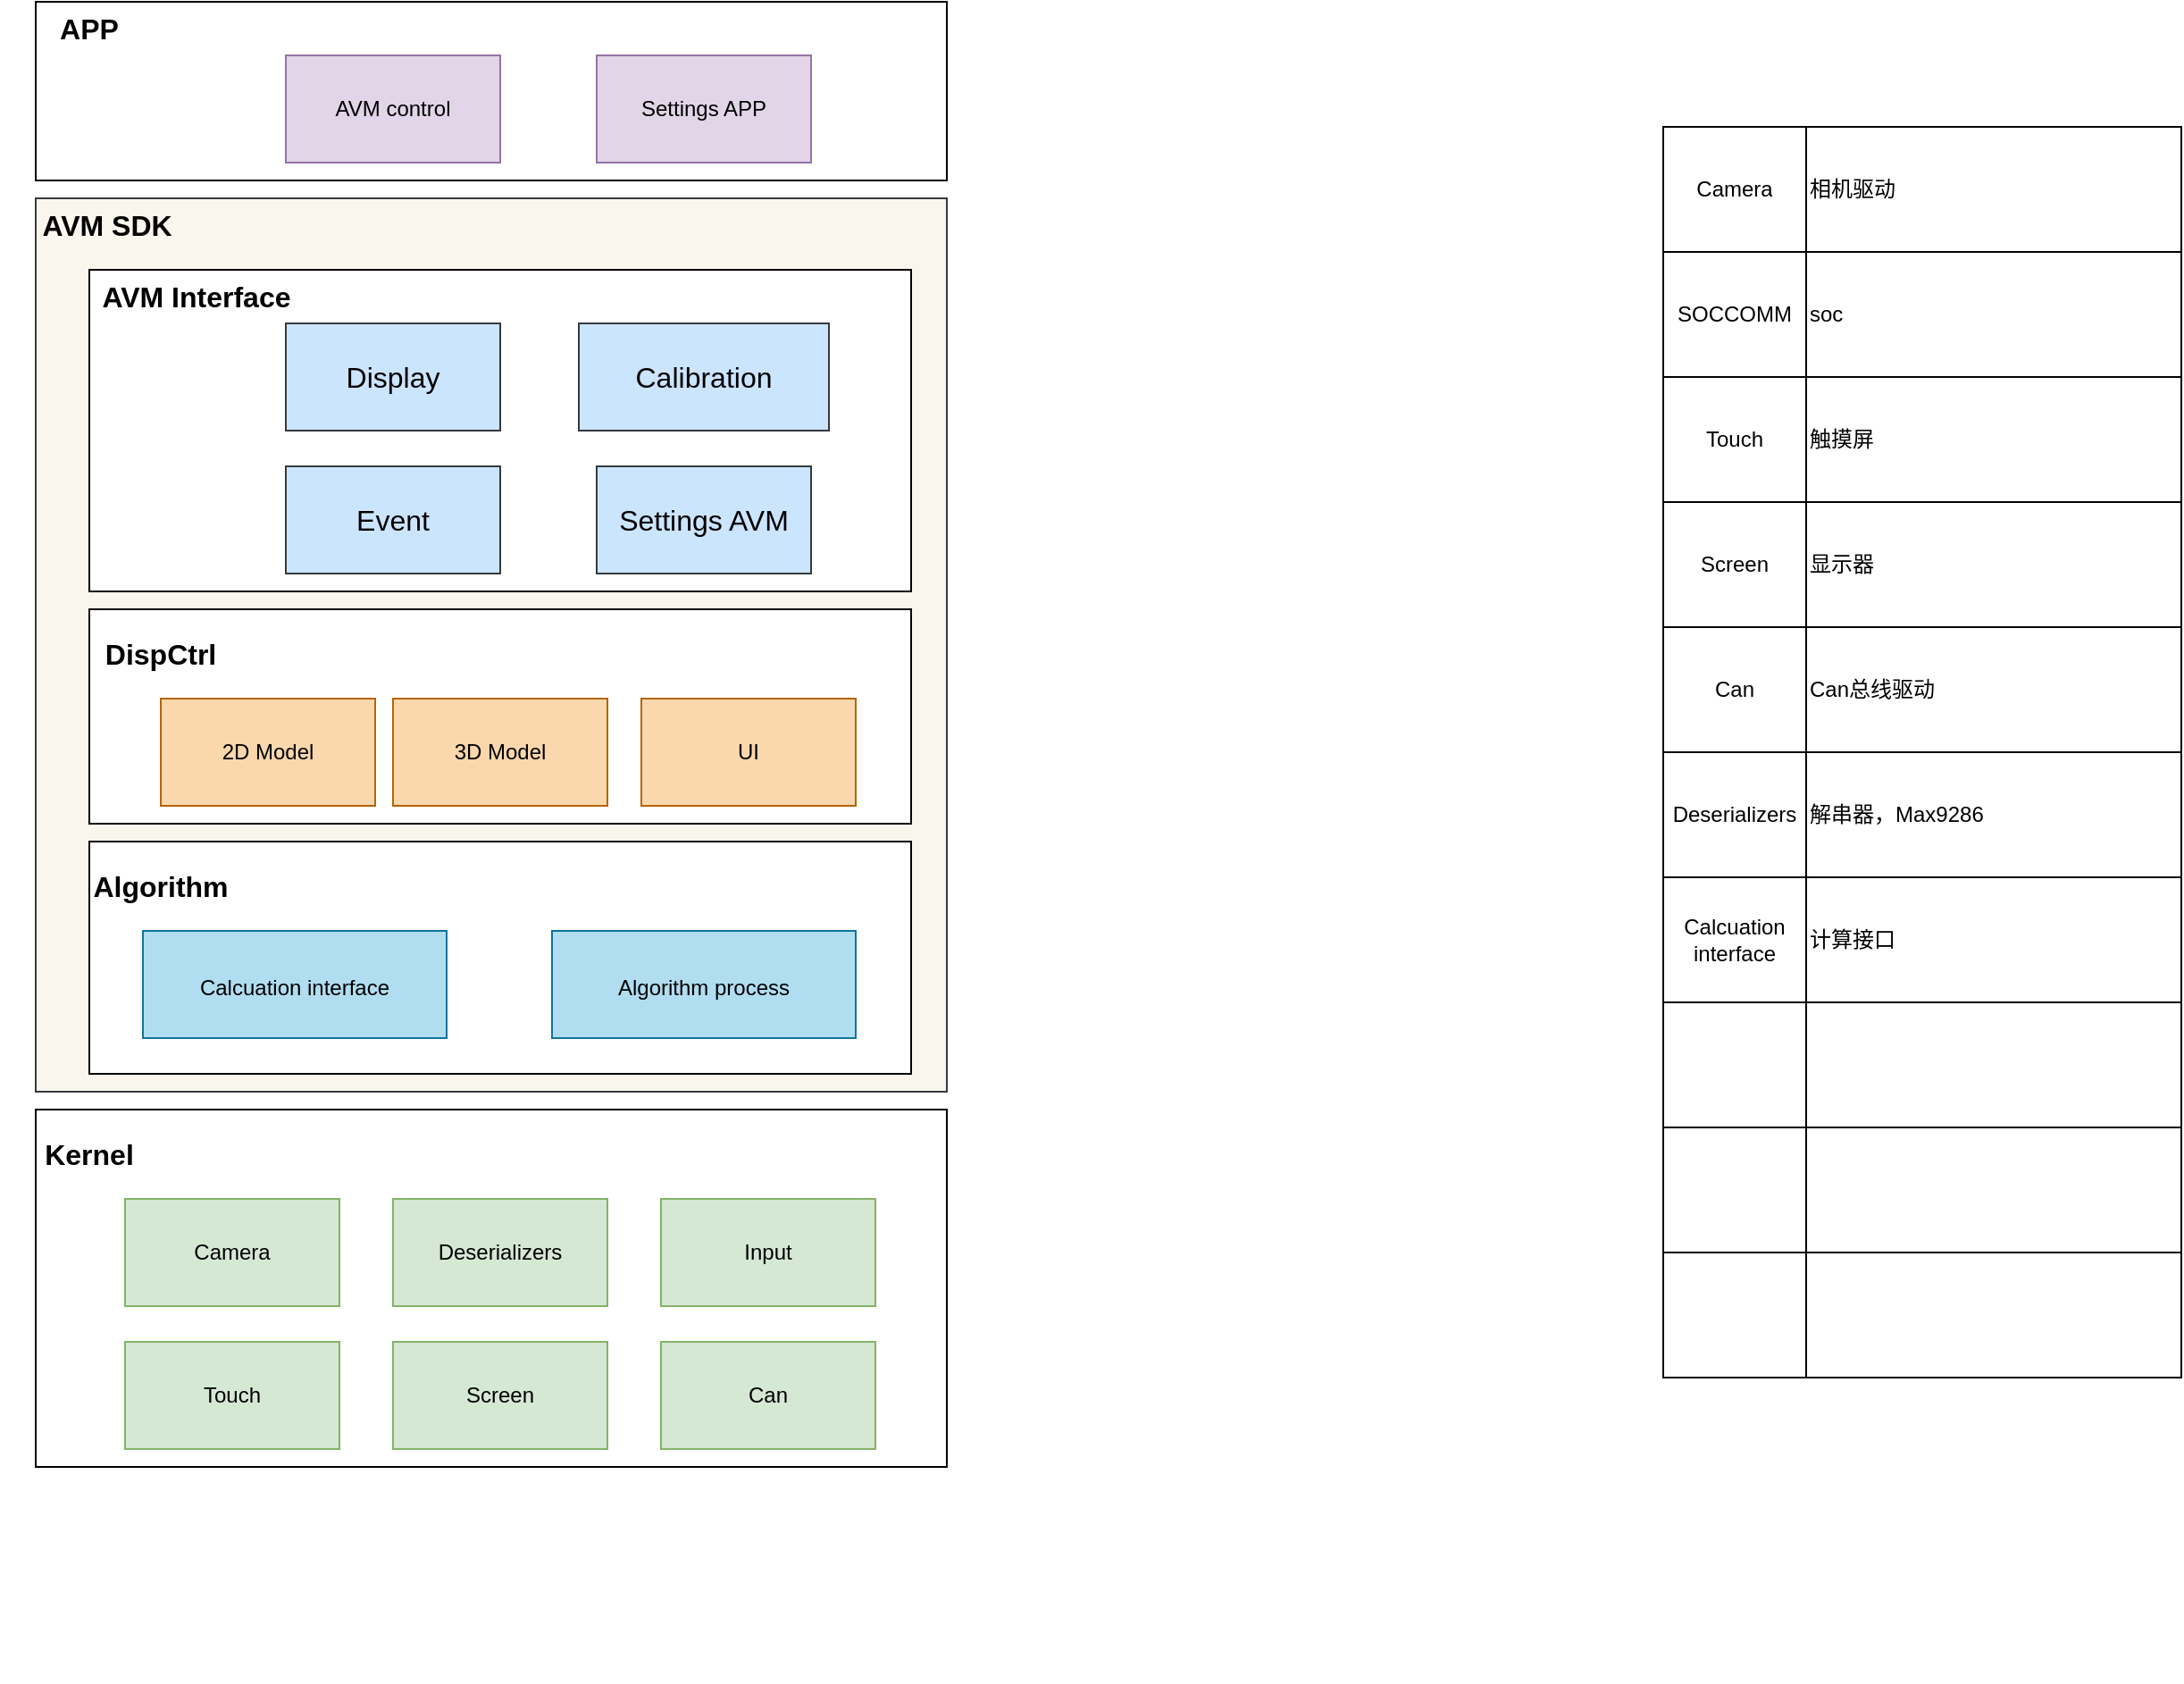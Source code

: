 <mxfile version="17.4.4" type="github" pages="2">
  <diagram id="iMgpQa16oVP87e5fw9eG" name="软件架构">
    <mxGraphModel dx="10380" dy="6529" grid="1" gridSize="10" guides="1" tooltips="1" connect="1" arrows="1" fold="1" page="1" pageScale="1" pageWidth="827" pageHeight="1169" math="0" shadow="0">
      <root>
        <mxCell id="0" />
        <mxCell id="1" parent="0" />
        <mxCell id="MbrAVtmnNedSVLk-zFgN-38" value="" style="shape=table;html=1;whiteSpace=wrap;startSize=0;container=1;collapsible=0;childLayout=tableLayout;align=left;" parent="1" vertex="1">
          <mxGeometry x="951" y="-290" width="290" height="700" as="geometry" />
        </mxCell>
        <mxCell id="MbrAVtmnNedSVLk-zFgN-39" value="" style="shape=tableRow;horizontal=0;startSize=0;swimlaneHead=0;swimlaneBody=0;top=0;left=0;bottom=0;right=0;collapsible=0;dropTarget=0;fillColor=none;points=[[0,0.5],[1,0.5]];portConstraint=eastwest;" parent="MbrAVtmnNedSVLk-zFgN-38" vertex="1">
          <mxGeometry width="290" height="70" as="geometry" />
        </mxCell>
        <mxCell id="MbrAVtmnNedSVLk-zFgN-40" value="Camera" style="shape=partialRectangle;html=1;whiteSpace=wrap;connectable=0;fillColor=none;top=0;left=0;bottom=0;right=0;overflow=hidden;" parent="MbrAVtmnNedSVLk-zFgN-39" vertex="1">
          <mxGeometry width="80" height="70" as="geometry">
            <mxRectangle width="80" height="70" as="alternateBounds" />
          </mxGeometry>
        </mxCell>
        <mxCell id="MbrAVtmnNedSVLk-zFgN-41" value="&lt;div align=&quot;left&quot;&gt;相机驱动&lt;/div&gt;" style="shape=partialRectangle;html=1;whiteSpace=wrap;connectable=0;fillColor=none;top=0;left=0;bottom=0;right=0;overflow=hidden;align=left;" parent="MbrAVtmnNedSVLk-zFgN-39" vertex="1">
          <mxGeometry x="80" width="210" height="70" as="geometry">
            <mxRectangle width="210" height="70" as="alternateBounds" />
          </mxGeometry>
        </mxCell>
        <mxCell id="MbrAVtmnNedSVLk-zFgN-43" value="" style="shape=tableRow;horizontal=0;startSize=0;swimlaneHead=0;swimlaneBody=0;top=0;left=0;bottom=0;right=0;collapsible=0;dropTarget=0;fillColor=none;points=[[0,0.5],[1,0.5]];portConstraint=eastwest;" parent="MbrAVtmnNedSVLk-zFgN-38" vertex="1">
          <mxGeometry y="70" width="290" height="70" as="geometry" />
        </mxCell>
        <mxCell id="MbrAVtmnNedSVLk-zFgN-44" value="SOCCOMM" style="shape=partialRectangle;html=1;whiteSpace=wrap;connectable=0;fillColor=none;top=0;left=0;bottom=0;right=0;overflow=hidden;" parent="MbrAVtmnNedSVLk-zFgN-43" vertex="1">
          <mxGeometry width="80" height="70" as="geometry">
            <mxRectangle width="80" height="70" as="alternateBounds" />
          </mxGeometry>
        </mxCell>
        <mxCell id="MbrAVtmnNedSVLk-zFgN-45" value="soc" style="shape=partialRectangle;html=1;whiteSpace=wrap;connectable=0;fillColor=none;top=0;left=0;bottom=0;right=0;overflow=hidden;align=left;" parent="MbrAVtmnNedSVLk-zFgN-43" vertex="1">
          <mxGeometry x="80" width="210" height="70" as="geometry">
            <mxRectangle width="210" height="70" as="alternateBounds" />
          </mxGeometry>
        </mxCell>
        <mxCell id="MbrAVtmnNedSVLk-zFgN-47" value="" style="shape=tableRow;horizontal=0;startSize=0;swimlaneHead=0;swimlaneBody=0;top=0;left=0;bottom=0;right=0;collapsible=0;dropTarget=0;fillColor=none;points=[[0,0.5],[1,0.5]];portConstraint=eastwest;" parent="MbrAVtmnNedSVLk-zFgN-38" vertex="1">
          <mxGeometry y="140" width="290" height="70" as="geometry" />
        </mxCell>
        <mxCell id="MbrAVtmnNedSVLk-zFgN-48" value="Touch" style="shape=partialRectangle;html=1;whiteSpace=wrap;connectable=0;fillColor=none;top=0;left=0;bottom=0;right=0;overflow=hidden;" parent="MbrAVtmnNedSVLk-zFgN-47" vertex="1">
          <mxGeometry width="80" height="70" as="geometry">
            <mxRectangle width="80" height="70" as="alternateBounds" />
          </mxGeometry>
        </mxCell>
        <mxCell id="MbrAVtmnNedSVLk-zFgN-49" value="触摸屏" style="shape=partialRectangle;html=1;whiteSpace=wrap;connectable=0;fillColor=none;top=0;left=0;bottom=0;right=0;overflow=hidden;align=left;" parent="MbrAVtmnNedSVLk-zFgN-47" vertex="1">
          <mxGeometry x="80" width="210" height="70" as="geometry">
            <mxRectangle width="210" height="70" as="alternateBounds" />
          </mxGeometry>
        </mxCell>
        <mxCell id="MbrAVtmnNedSVLk-zFgN-51" style="shape=tableRow;horizontal=0;startSize=0;swimlaneHead=0;swimlaneBody=0;top=0;left=0;bottom=0;right=0;collapsible=0;dropTarget=0;fillColor=none;points=[[0,0.5],[1,0.5]];portConstraint=eastwest;" parent="MbrAVtmnNedSVLk-zFgN-38" vertex="1">
          <mxGeometry y="210" width="290" height="70" as="geometry" />
        </mxCell>
        <mxCell id="MbrAVtmnNedSVLk-zFgN-52" value="Screen" style="shape=partialRectangle;html=1;whiteSpace=wrap;connectable=0;fillColor=none;top=0;left=0;bottom=0;right=0;overflow=hidden;" parent="MbrAVtmnNedSVLk-zFgN-51" vertex="1">
          <mxGeometry width="80" height="70" as="geometry">
            <mxRectangle width="80" height="70" as="alternateBounds" />
          </mxGeometry>
        </mxCell>
        <mxCell id="MbrAVtmnNedSVLk-zFgN-53" value="显示器" style="shape=partialRectangle;html=1;whiteSpace=wrap;connectable=0;fillColor=none;top=0;left=0;bottom=0;right=0;overflow=hidden;align=left;" parent="MbrAVtmnNedSVLk-zFgN-51" vertex="1">
          <mxGeometry x="80" width="210" height="70" as="geometry">
            <mxRectangle width="210" height="70" as="alternateBounds" />
          </mxGeometry>
        </mxCell>
        <mxCell id="MbrAVtmnNedSVLk-zFgN-54" style="shape=tableRow;horizontal=0;startSize=0;swimlaneHead=0;swimlaneBody=0;top=0;left=0;bottom=0;right=0;collapsible=0;dropTarget=0;fillColor=none;points=[[0,0.5],[1,0.5]];portConstraint=eastwest;" parent="MbrAVtmnNedSVLk-zFgN-38" vertex="1">
          <mxGeometry y="280" width="290" height="70" as="geometry" />
        </mxCell>
        <mxCell id="MbrAVtmnNedSVLk-zFgN-55" value="Can " style="shape=partialRectangle;html=1;whiteSpace=wrap;connectable=0;fillColor=none;top=0;left=0;bottom=0;right=0;overflow=hidden;" parent="MbrAVtmnNedSVLk-zFgN-54" vertex="1">
          <mxGeometry width="80" height="70" as="geometry">
            <mxRectangle width="80" height="70" as="alternateBounds" />
          </mxGeometry>
        </mxCell>
        <mxCell id="MbrAVtmnNedSVLk-zFgN-56" value="Can总线驱动" style="shape=partialRectangle;html=1;whiteSpace=wrap;connectable=0;fillColor=none;top=0;left=0;bottom=0;right=0;overflow=hidden;align=left;" parent="MbrAVtmnNedSVLk-zFgN-54" vertex="1">
          <mxGeometry x="80" width="210" height="70" as="geometry">
            <mxRectangle width="210" height="70" as="alternateBounds" />
          </mxGeometry>
        </mxCell>
        <mxCell id="MbrAVtmnNedSVLk-zFgN-57" style="shape=tableRow;horizontal=0;startSize=0;swimlaneHead=0;swimlaneBody=0;top=0;left=0;bottom=0;right=0;collapsible=0;dropTarget=0;fillColor=none;points=[[0,0.5],[1,0.5]];portConstraint=eastwest;" parent="MbrAVtmnNedSVLk-zFgN-38" vertex="1">
          <mxGeometry y="350" width="290" height="70" as="geometry" />
        </mxCell>
        <mxCell id="MbrAVtmnNedSVLk-zFgN-58" value="Deserializers " style="shape=partialRectangle;html=1;whiteSpace=wrap;connectable=0;fillColor=none;top=0;left=0;bottom=0;right=0;overflow=hidden;" parent="MbrAVtmnNedSVLk-zFgN-57" vertex="1">
          <mxGeometry width="80" height="70" as="geometry">
            <mxRectangle width="80" height="70" as="alternateBounds" />
          </mxGeometry>
        </mxCell>
        <mxCell id="MbrAVtmnNedSVLk-zFgN-59" value="解串器，Max9286" style="shape=partialRectangle;html=1;whiteSpace=wrap;connectable=0;fillColor=none;top=0;left=0;bottom=0;right=0;overflow=hidden;align=left;" parent="MbrAVtmnNedSVLk-zFgN-57" vertex="1">
          <mxGeometry x="80" width="210" height="70" as="geometry">
            <mxRectangle width="210" height="70" as="alternateBounds" />
          </mxGeometry>
        </mxCell>
        <mxCell id="MbrAVtmnNedSVLk-zFgN-66" style="shape=tableRow;horizontal=0;startSize=0;swimlaneHead=0;swimlaneBody=0;top=0;left=0;bottom=0;right=0;collapsible=0;dropTarget=0;fillColor=none;points=[[0,0.5],[1,0.5]];portConstraint=eastwest;" parent="MbrAVtmnNedSVLk-zFgN-38" vertex="1">
          <mxGeometry y="420" width="290" height="70" as="geometry" />
        </mxCell>
        <mxCell id="MbrAVtmnNedSVLk-zFgN-67" value="Calcuation interface" style="shape=partialRectangle;html=1;whiteSpace=wrap;connectable=0;fillColor=none;top=0;left=0;bottom=0;right=0;overflow=hidden;" parent="MbrAVtmnNedSVLk-zFgN-66" vertex="1">
          <mxGeometry width="80" height="70" as="geometry">
            <mxRectangle width="80" height="70" as="alternateBounds" />
          </mxGeometry>
        </mxCell>
        <mxCell id="MbrAVtmnNedSVLk-zFgN-68" value="计算接口" style="shape=partialRectangle;html=1;whiteSpace=wrap;connectable=0;fillColor=none;top=0;left=0;bottom=0;right=0;overflow=hidden;align=left;" parent="MbrAVtmnNedSVLk-zFgN-66" vertex="1">
          <mxGeometry x="80" width="210" height="70" as="geometry">
            <mxRectangle width="210" height="70" as="alternateBounds" />
          </mxGeometry>
        </mxCell>
        <mxCell id="MbrAVtmnNedSVLk-zFgN-69" style="shape=tableRow;horizontal=0;startSize=0;swimlaneHead=0;swimlaneBody=0;top=0;left=0;bottom=0;right=0;collapsible=0;dropTarget=0;fillColor=none;points=[[0,0.5],[1,0.5]];portConstraint=eastwest;" parent="MbrAVtmnNedSVLk-zFgN-38" vertex="1">
          <mxGeometry y="490" width="290" height="70" as="geometry" />
        </mxCell>
        <mxCell id="MbrAVtmnNedSVLk-zFgN-70" style="shape=partialRectangle;html=1;whiteSpace=wrap;connectable=0;fillColor=none;top=0;left=0;bottom=0;right=0;overflow=hidden;" parent="MbrAVtmnNedSVLk-zFgN-69" vertex="1">
          <mxGeometry width="80" height="70" as="geometry">
            <mxRectangle width="80" height="70" as="alternateBounds" />
          </mxGeometry>
        </mxCell>
        <mxCell id="MbrAVtmnNedSVLk-zFgN-71" style="shape=partialRectangle;html=1;whiteSpace=wrap;connectable=0;fillColor=none;top=0;left=0;bottom=0;right=0;overflow=hidden;align=left;" parent="MbrAVtmnNedSVLk-zFgN-69" vertex="1">
          <mxGeometry x="80" width="210" height="70" as="geometry">
            <mxRectangle width="210" height="70" as="alternateBounds" />
          </mxGeometry>
        </mxCell>
        <mxCell id="MbrAVtmnNedSVLk-zFgN-72" style="shape=tableRow;horizontal=0;startSize=0;swimlaneHead=0;swimlaneBody=0;top=0;left=0;bottom=0;right=0;collapsible=0;dropTarget=0;fillColor=none;points=[[0,0.5],[1,0.5]];portConstraint=eastwest;" parent="MbrAVtmnNedSVLk-zFgN-38" vertex="1">
          <mxGeometry y="560" width="290" height="70" as="geometry" />
        </mxCell>
        <mxCell id="MbrAVtmnNedSVLk-zFgN-73" style="shape=partialRectangle;html=1;whiteSpace=wrap;connectable=0;fillColor=none;top=0;left=0;bottom=0;right=0;overflow=hidden;" parent="MbrAVtmnNedSVLk-zFgN-72" vertex="1">
          <mxGeometry width="80" height="70" as="geometry">
            <mxRectangle width="80" height="70" as="alternateBounds" />
          </mxGeometry>
        </mxCell>
        <mxCell id="MbrAVtmnNedSVLk-zFgN-74" style="shape=partialRectangle;html=1;whiteSpace=wrap;connectable=0;fillColor=none;top=0;left=0;bottom=0;right=0;overflow=hidden;align=left;" parent="MbrAVtmnNedSVLk-zFgN-72" vertex="1">
          <mxGeometry x="80" width="210" height="70" as="geometry">
            <mxRectangle width="210" height="70" as="alternateBounds" />
          </mxGeometry>
        </mxCell>
        <mxCell id="MbrAVtmnNedSVLk-zFgN-75" style="shape=tableRow;horizontal=0;startSize=0;swimlaneHead=0;swimlaneBody=0;top=0;left=0;bottom=0;right=0;collapsible=0;dropTarget=0;fillColor=none;points=[[0,0.5],[1,0.5]];portConstraint=eastwest;" parent="MbrAVtmnNedSVLk-zFgN-38" vertex="1">
          <mxGeometry y="630" width="290" height="70" as="geometry" />
        </mxCell>
        <mxCell id="MbrAVtmnNedSVLk-zFgN-76" style="shape=partialRectangle;html=1;whiteSpace=wrap;connectable=0;fillColor=none;top=0;left=0;bottom=0;right=0;overflow=hidden;" parent="MbrAVtmnNedSVLk-zFgN-75" vertex="1">
          <mxGeometry width="80" height="70" as="geometry">
            <mxRectangle width="80" height="70" as="alternateBounds" />
          </mxGeometry>
        </mxCell>
        <mxCell id="MbrAVtmnNedSVLk-zFgN-77" style="shape=partialRectangle;html=1;whiteSpace=wrap;connectable=0;fillColor=none;top=0;left=0;bottom=0;right=0;overflow=hidden;align=left;" parent="MbrAVtmnNedSVLk-zFgN-75" vertex="1">
          <mxGeometry x="80" width="210" height="70" as="geometry">
            <mxRectangle width="210" height="70" as="alternateBounds" />
          </mxGeometry>
        </mxCell>
        <mxCell id="MbrAVtmnNedSVLk-zFgN-102" value="" style="group" parent="1" vertex="1" connectable="0">
          <mxGeometry x="20" y="-360" width="530" height="820" as="geometry" />
        </mxCell>
        <mxCell id="MbrAVtmnNedSVLk-zFgN-101" value="" style="rounded=0;whiteSpace=wrap;html=1;fontSize=16;" parent="MbrAVtmnNedSVLk-zFgN-102" vertex="1">
          <mxGeometry x="20" width="510" height="100" as="geometry" />
        </mxCell>
        <mxCell id="MbrAVtmnNedSVLk-zFgN-98" value="" style="rounded=0;whiteSpace=wrap;html=1;fontSize=16;fillColor=#f9f7ed;strokeColor=#36393d;" parent="MbrAVtmnNedSVLk-zFgN-102" vertex="1">
          <mxGeometry x="20" y="110" width="510" height="500" as="geometry" />
        </mxCell>
        <mxCell id="MbrAVtmnNedSVLk-zFgN-97" value="" style="rounded=0;whiteSpace=wrap;html=1;fontSize=16;" parent="MbrAVtmnNedSVLk-zFgN-102" vertex="1">
          <mxGeometry x="50" y="150" width="460" height="180" as="geometry" />
        </mxCell>
        <mxCell id="MbrAVtmnNedSVLk-zFgN-83" value="" style="rounded=0;whiteSpace=wrap;html=1;fontSize=12;" parent="MbrAVtmnNedSVLk-zFgN-102" vertex="1">
          <mxGeometry x="50" y="340" width="460" height="120" as="geometry" />
        </mxCell>
        <mxCell id="MbrAVtmnNedSVLk-zFgN-63" value="" style="rounded=0;whiteSpace=wrap;html=1;fontSize=16;" parent="MbrAVtmnNedSVLk-zFgN-102" vertex="1">
          <mxGeometry x="50" y="470" width="460" height="130" as="geometry" />
        </mxCell>
        <mxCell id="MbrAVtmnNedSVLk-zFgN-64" value="&lt;b&gt;Algorithm&lt;/b&gt;" style="text;html=1;strokeColor=none;fillColor=none;align=center;verticalAlign=middle;whiteSpace=wrap;rounded=0;fontSize=16;" parent="MbrAVtmnNedSVLk-zFgN-102" vertex="1">
          <mxGeometry x="60" y="480" width="60" height="30" as="geometry" />
        </mxCell>
        <mxCell id="MbrAVtmnNedSVLk-zFgN-65" value="&lt;font style=&quot;font-size: 12px&quot;&gt;Calcuation interface&lt;/font&gt;" style="rounded=0;whiteSpace=wrap;html=1;fontSize=16;fillColor=#b1ddf0;strokeColor=#10739e;" parent="MbrAVtmnNedSVLk-zFgN-102" vertex="1">
          <mxGeometry x="80" y="520" width="170" height="60" as="geometry" />
        </mxCell>
        <mxCell id="MbrAVtmnNedSVLk-zFgN-78" value="&lt;font style=&quot;font-size: 12px&quot;&gt;Algorithm process&lt;/font&gt;" style="rounded=0;whiteSpace=wrap;html=1;fontSize=16;fillColor=#b1ddf0;strokeColor=#10739e;" parent="MbrAVtmnNedSVLk-zFgN-102" vertex="1">
          <mxGeometry x="309" y="520" width="170" height="60" as="geometry" />
        </mxCell>
        <mxCell id="MbrAVtmnNedSVLk-zFgN-79" value="&lt;b&gt;&lt;font style=&quot;font-size: 16px&quot;&gt;DispCtrl&lt;/font&gt;&lt;/b&gt;" style="text;html=1;strokeColor=none;fillColor=none;align=center;verticalAlign=middle;whiteSpace=wrap;rounded=0;fontSize=12;" parent="MbrAVtmnNedSVLk-zFgN-102" vertex="1">
          <mxGeometry x="60" y="350" width="60" height="30" as="geometry" />
        </mxCell>
        <mxCell id="MbrAVtmnNedSVLk-zFgN-80" value="2D Model" style="rounded=0;whiteSpace=wrap;html=1;fontSize=12;fillColor=#fad7ac;strokeColor=#b46504;" parent="MbrAVtmnNedSVLk-zFgN-102" vertex="1">
          <mxGeometry x="90" y="390" width="120" height="60" as="geometry" />
        </mxCell>
        <mxCell id="MbrAVtmnNedSVLk-zFgN-81" value="3D Model" style="rounded=0;whiteSpace=wrap;html=1;fontSize=12;fillColor=#fad7ac;strokeColor=#b46504;" parent="MbrAVtmnNedSVLk-zFgN-102" vertex="1">
          <mxGeometry x="220" y="390" width="120" height="60" as="geometry" />
        </mxCell>
        <mxCell id="MbrAVtmnNedSVLk-zFgN-82" value="UI" style="rounded=0;whiteSpace=wrap;html=1;fontSize=12;fillColor=#fad7ac;strokeColor=#b46504;" parent="MbrAVtmnNedSVLk-zFgN-102" vertex="1">
          <mxGeometry x="359" y="390" width="120" height="60" as="geometry" />
        </mxCell>
        <mxCell id="MbrAVtmnNedSVLk-zFgN-84" value="AVM control" style="rounded=0;whiteSpace=wrap;html=1;fontSize=12;fillColor=#e1d5e7;strokeColor=#9673a6;" parent="MbrAVtmnNedSVLk-zFgN-102" vertex="1">
          <mxGeometry x="160" y="30" width="120" height="60" as="geometry" />
        </mxCell>
        <mxCell id="MbrAVtmnNedSVLk-zFgN-85" value="Settings APP " style="rounded=0;whiteSpace=wrap;html=1;fontSize=12;fillColor=#e1d5e7;strokeColor=#9673a6;" parent="MbrAVtmnNedSVLk-zFgN-102" vertex="1">
          <mxGeometry x="334" y="30" width="120" height="60" as="geometry" />
        </mxCell>
        <mxCell id="MbrAVtmnNedSVLk-zFgN-86" value="&lt;font style=&quot;font-size: 16px&quot;&gt;&lt;b&gt;APP&lt;/b&gt;&lt;/font&gt;" style="text;html=1;strokeColor=none;fillColor=none;align=center;verticalAlign=middle;whiteSpace=wrap;rounded=0;fontSize=12;" parent="MbrAVtmnNedSVLk-zFgN-102" vertex="1">
          <mxGeometry x="20" width="60" height="30" as="geometry" />
        </mxCell>
        <mxCell id="MbrAVtmnNedSVLk-zFgN-88" value="&lt;b&gt;AVM Interface&lt;/b&gt;" style="text;html=1;strokeColor=none;fillColor=none;align=center;verticalAlign=middle;whiteSpace=wrap;rounded=0;fontSize=16;" parent="MbrAVtmnNedSVLk-zFgN-102" vertex="1">
          <mxGeometry y="150" width="220" height="30" as="geometry" />
        </mxCell>
        <mxCell id="MbrAVtmnNedSVLk-zFgN-89" value="Event " style="rounded=0;whiteSpace=wrap;html=1;fontSize=16;fillColor=#cce5ff;strokeColor=#36393d;" parent="MbrAVtmnNedSVLk-zFgN-102" vertex="1">
          <mxGeometry x="160" y="260" width="120" height="60" as="geometry" />
        </mxCell>
        <mxCell id="MbrAVtmnNedSVLk-zFgN-94" value="Calibration" style="rounded=0;whiteSpace=wrap;html=1;fontSize=16;fillColor=#cce5ff;strokeColor=#36393d;" parent="MbrAVtmnNedSVLk-zFgN-102" vertex="1">
          <mxGeometry x="324" y="180" width="140" height="60" as="geometry" />
        </mxCell>
        <mxCell id="MbrAVtmnNedSVLk-zFgN-95" value="Settings AVM " style="rounded=0;whiteSpace=wrap;html=1;fontSize=16;fillColor=#cce5ff;strokeColor=#36393d;" parent="MbrAVtmnNedSVLk-zFgN-102" vertex="1">
          <mxGeometry x="334" y="260" width="120" height="60" as="geometry" />
        </mxCell>
        <mxCell id="MbrAVtmnNedSVLk-zFgN-96" value="Display" style="rounded=0;whiteSpace=wrap;html=1;fontSize=16;fillColor=#cce5ff;strokeColor=#36393d;" parent="MbrAVtmnNedSVLk-zFgN-102" vertex="1">
          <mxGeometry x="160" y="180" width="120" height="60" as="geometry" />
        </mxCell>
        <mxCell id="MbrAVtmnNedSVLk-zFgN-61" value="" style="rounded=0;whiteSpace=wrap;html=1;" parent="MbrAVtmnNedSVLk-zFgN-102" vertex="1">
          <mxGeometry x="20" y="620" width="510" height="200" as="geometry" />
        </mxCell>
        <mxCell id="MbrAVtmnNedSVLk-zFgN-1" value="Touch" style="rounded=0;whiteSpace=wrap;html=1;fillColor=#d5e8d4;strokeColor=#82b366;" parent="MbrAVtmnNedSVLk-zFgN-102" vertex="1">
          <mxGeometry x="70" y="750" width="120" height="60" as="geometry" />
        </mxCell>
        <mxCell id="MbrAVtmnNedSVLk-zFgN-2" value="Camera" style="rounded=0;whiteSpace=wrap;html=1;fillColor=#d5e8d4;strokeColor=#82b366;" parent="MbrAVtmnNedSVLk-zFgN-102" vertex="1">
          <mxGeometry x="70" y="670" width="120" height="60" as="geometry" />
        </mxCell>
        <mxCell id="MbrAVtmnNedSVLk-zFgN-4" value="Screen" style="rounded=0;whiteSpace=wrap;html=1;fillColor=#d5e8d4;strokeColor=#82b366;" parent="MbrAVtmnNedSVLk-zFgN-102" vertex="1">
          <mxGeometry x="220" y="750" width="120" height="60" as="geometry" />
        </mxCell>
        <mxCell id="MbrAVtmnNedSVLk-zFgN-5" value="Deserializers " style="rounded=0;whiteSpace=wrap;html=1;fillColor=#d5e8d4;strokeColor=#82b366;" parent="MbrAVtmnNedSVLk-zFgN-102" vertex="1">
          <mxGeometry x="220" y="670" width="120" height="60" as="geometry" />
        </mxCell>
        <mxCell id="MbrAVtmnNedSVLk-zFgN-6" value="Can" style="rounded=0;whiteSpace=wrap;html=1;fillColor=#d5e8d4;strokeColor=#82b366;" parent="MbrAVtmnNedSVLk-zFgN-102" vertex="1">
          <mxGeometry x="370" y="750" width="120" height="60" as="geometry" />
        </mxCell>
        <mxCell id="MbrAVtmnNedSVLk-zFgN-62" value="&lt;font style=&quot;font-size: 16px&quot;&gt;&lt;b&gt;Kernel&lt;/b&gt;&lt;/font&gt;" style="text;html=1;strokeColor=none;fillColor=none;align=center;verticalAlign=middle;whiteSpace=wrap;rounded=0;" parent="MbrAVtmnNedSVLk-zFgN-102" vertex="1">
          <mxGeometry x="20" y="630" width="60" height="30" as="geometry" />
        </mxCell>
        <mxCell id="MbrAVtmnNedSVLk-zFgN-90" value="Input" style="rounded=0;whiteSpace=wrap;html=1;fillColor=#d5e8d4;strokeColor=#82b366;" parent="MbrAVtmnNedSVLk-zFgN-102" vertex="1">
          <mxGeometry x="370" y="670" width="120" height="60" as="geometry" />
        </mxCell>
        <mxCell id="MbrAVtmnNedSVLk-zFgN-100" value="&lt;b&gt;AVM SDK&lt;/b&gt;" style="text;html=1;strokeColor=none;fillColor=none;align=center;verticalAlign=middle;whiteSpace=wrap;rounded=0;fontSize=16;" parent="MbrAVtmnNedSVLk-zFgN-102" vertex="1">
          <mxGeometry x="20" y="110" width="80" height="30" as="geometry" />
        </mxCell>
        <mxCell id="R-Vi0gOeTKu8q-YHSVdK-1" value="钉钉" style="rounded=0;whiteSpace=wrap;html=1;fontSize=16;fontColor=#FFFFFF;strokeColor=#FFFFFF;fillColor=none;" parent="1" vertex="1">
          <mxGeometry x="200" y="520" width="120" height="60" as="geometry" />
        </mxCell>
      </root>
    </mxGraphModel>
  </diagram>
  <diagram id="Z3Klrh0bSa6ooiFNfHZ1" name="硬件架构">
    <mxGraphModel dx="103" dy="1222" grid="1" gridSize="10" guides="1" tooltips="1" connect="1" arrows="1" fold="1" page="1" pageScale="1" pageWidth="827" pageHeight="1169" math="0" shadow="0">
      <root>
        <mxCell id="fF-TlLDlSucphrJspko1-0" />
        <mxCell id="fF-TlLDlSucphrJspko1-1" parent="fF-TlLDlSucphrJspko1-0" />
        <mxCell id="fF-TlLDlSucphrJspko1-3" value="&lt;div align=&quot;center&quot;&gt;&lt;font style=&quot;font-size: 16px&quot;&gt;环视*4&lt;/font&gt;&lt;/div&gt;" style="rounded=0;whiteSpace=wrap;html=1;fontSize=16;align=center;fillColor=#0050ef;strokeColor=#001DBC;fontColor=#ffffff;" parent="fF-TlLDlSucphrJspko1-1" vertex="1">
          <mxGeometry x="260" y="420" width="110" height="50" as="geometry" />
        </mxCell>
        <mxCell id="fF-TlLDlSucphrJspko1-4" value="" style="rounded=0;whiteSpace=wrap;html=1;fontSize=16;fillColor=#e51400;fontColor=#ffffff;strokeColor=#B20000;" parent="fF-TlLDlSucphrJspko1-1" vertex="1">
          <mxGeometry x="230" y="90" width="690" height="280" as="geometry" />
        </mxCell>
        <mxCell id="fF-TlLDlSucphrJspko1-13" value="触摸屏" style="rounded=0;whiteSpace=wrap;html=1;fontSize=16;fillColor=#0050ef;fontColor=#ffffff;strokeColor=#001DBC;" parent="fF-TlLDlSucphrJspko1-1" vertex="1">
          <mxGeometry x="830" y="-50" width="80" height="70" as="geometry" />
        </mxCell>
        <mxCell id="fF-TlLDlSucphrJspko1-29" value="I2C" style="text;html=1;strokeColor=none;fillColor=none;align=center;verticalAlign=middle;whiteSpace=wrap;rounded=0;fontSize=16;" parent="fF-TlLDlSucphrJspko1-1" vertex="1">
          <mxGeometry x="820" y="40" width="60" height="30" as="geometry" />
        </mxCell>
        <mxCell id="fF-TlLDlSucphrJspko1-30" value="" style="endArrow=classic;html=1;rounded=0;fontSize=12;strokeWidth=3;exitX=0.5;exitY=1;exitDx=0;exitDy=0;fillColor=#008a00;strokeColor=#005700;entryX=0.928;entryY=-0.011;entryDx=0;entryDy=0;entryPerimeter=0;" parent="fF-TlLDlSucphrJspko1-1" source="fF-TlLDlSucphrJspko1-13" target="fF-TlLDlSucphrJspko1-4" edge="1">
          <mxGeometry width="50" height="50" relative="1" as="geometry">
            <mxPoint x="300" y="400" as="sourcePoint" />
            <mxPoint x="875" y="90" as="targetPoint" />
          </mxGeometry>
        </mxCell>
        <mxCell id="fF-TlLDlSucphrJspko1-32" value="" style="endArrow=classic;html=1;rounded=0;fontSize=12;strokeWidth=3;fillColor=#008a00;strokeColor=#005700;exitX=0.5;exitY=1;exitDx=0;exitDy=0;entryX=0.718;entryY=0.002;entryDx=0;entryDy=0;entryPerimeter=0;" parent="fF-TlLDlSucphrJspko1-1" source="ZkPRYomNT2LJzUIy38p6-1" target="fF-TlLDlSucphrJspko1-4" edge="1">
          <mxGeometry width="50" height="50" relative="1" as="geometry">
            <mxPoint x="290" y="346" as="sourcePoint" />
            <mxPoint x="720" y="90" as="targetPoint" />
          </mxGeometry>
        </mxCell>
        <mxCell id="fF-TlLDlSucphrJspko1-34" value="GPIO" style="text;html=1;strokeColor=none;fillColor=none;align=center;verticalAlign=middle;whiteSpace=wrap;rounded=0;fontSize=16;" parent="fF-TlLDlSucphrJspko1-1" vertex="1">
          <mxGeometry x="660" y="40" width="60" height="30" as="geometry" />
        </mxCell>
        <mxCell id="fF-TlLDlSucphrJspko1-36" value="电源" style="rounded=0;whiteSpace=wrap;html=1;fontSize=16;align=center;fillColor=#0050ef;fontColor=#ffffff;strokeColor=#001DBC;" parent="fF-TlLDlSucphrJspko1-1" vertex="1">
          <mxGeometry x="423.5" y="420" width="110" height="50" as="geometry" />
        </mxCell>
        <mxCell id="fF-TlLDlSucphrJspko1-37" value="" style="endArrow=classic;html=1;rounded=0;fontSize=12;strokeWidth=3;exitX=0.5;exitY=0;exitDx=0;exitDy=0;fillColor=#008a00;strokeColor=#005700;entryX=0.399;entryY=0.998;entryDx=0;entryDy=0;entryPerimeter=0;" parent="fF-TlLDlSucphrJspko1-1" source="fF-TlLDlSucphrJspko1-36" edge="1">
          <mxGeometry width="50" height="50" relative="1" as="geometry">
            <mxPoint x="143.5" y="295" as="sourcePoint" />
            <mxPoint x="478.96" y="369.44" as="targetPoint" />
          </mxGeometry>
        </mxCell>
        <mxCell id="ZkPRYomNT2LJzUIy38p6-2" value="显示器" style="rounded=0;whiteSpace=wrap;html=1;fontSize=16;fillColor=#0050ef;fontColor=#ffffff;strokeColor=#001DBC;" parent="fF-TlLDlSucphrJspko1-1" vertex="1">
          <mxGeometry x="610" y="420" width="120" height="50" as="geometry" />
        </mxCell>
        <mxCell id="ZkPRYomNT2LJzUIy38p6-12" value="" style="group;fontSize=16;fillColor=#008a00;fontColor=#ffffff;strokeColor=#005700;container=0;" parent="fF-TlLDlSucphrJspko1-1" vertex="1" connectable="0">
          <mxGeometry x="250" y="240" width="520" height="110" as="geometry" />
        </mxCell>
        <mxCell id="ZkPRYomNT2LJzUIy38p6-14" value="Multimedia" style="rounded=0;whiteSpace=wrap;html=1;fontSize=16;strokeColor=#005700;fillColor=#008a00;fontColor=#ffffff;" parent="fF-TlLDlSucphrJspko1-1" vertex="1">
          <mxGeometry x="790" y="100" width="120" height="120" as="geometry" />
        </mxCell>
        <mxCell id="ZkPRYomNT2LJzUIy38p6-15" value="Processors" style="rounded=0;whiteSpace=wrap;html=1;fontSize=16;strokeColor=#005700;fillColor=#008a00;fontColor=#ffffff;" parent="fF-TlLDlSucphrJspko1-1" vertex="1">
          <mxGeometry x="600" y="100" width="120" height="120" as="geometry" />
        </mxCell>
        <mxCell id="ZkPRYomNT2LJzUIy38p6-16" value="Memory &lt;br&gt;support" style="rounded=0;whiteSpace=wrap;html=1;fontSize=16;strokeColor=#005700;fillColor=#008a00;fontColor=#ffffff;" parent="fF-TlLDlSucphrJspko1-1" vertex="1">
          <mxGeometry x="413.5" y="100" width="120" height="120" as="geometry" />
        </mxCell>
        <mxCell id="ZkPRYomNT2LJzUIy38p6-17" value="Power management" style="rounded=0;whiteSpace=wrap;html=1;fontSize=16;strokeColor=#005700;fillColor=#008a00;fontColor=#ffffff;" parent="fF-TlLDlSucphrJspko1-1" vertex="1">
          <mxGeometry x="240" y="100" width="120" height="120" as="geometry" />
        </mxCell>
        <mxCell id="ZkPRYomNT2LJzUIy38p6-19" value="" style="endArrow=classic;html=1;rounded=0;fontSize=12;strokeWidth=3;fillColor=#008a00;strokeColor=#005700;entryX=0.5;entryY=0;entryDx=0;entryDy=0;exitX=0.87;exitY=1;exitDx=0;exitDy=0;exitPerimeter=0;" parent="fF-TlLDlSucphrJspko1-1" target="ZkPRYomNT2LJzUIy38p6-2" edge="1">
          <mxGeometry width="50" height="50" relative="1" as="geometry">
            <mxPoint x="669.8" y="370" as="sourcePoint" />
            <mxPoint x="525" y="380" as="targetPoint" />
          </mxGeometry>
        </mxCell>
        <mxCell id="fF-TlLDlSucphrJspko1-17" value="" style="endArrow=classic;startArrow=classic;html=1;rounded=0;fontSize=16;fillColor=#008a00;strokeColor=#005700;strokeWidth=3;entryX=0.5;entryY=1;entryDx=0;entryDy=0;exitX=0.276;exitY=-0.005;exitDx=0;exitDy=0;exitPerimeter=0;" parent="fF-TlLDlSucphrJspko1-1" source="fF-TlLDlSucphrJspko1-4" target="fF-TlLDlSucphrJspko1-14" edge="1">
          <mxGeometry width="50" height="50" relative="1" as="geometry">
            <mxPoint x="410" y="90" as="sourcePoint" />
            <mxPoint x="325" y="380" as="targetPoint" />
          </mxGeometry>
        </mxCell>
        <mxCell id="fF-TlLDlSucphrJspko1-19" value="&lt;font style=&quot;font-size: 16px&quot;&gt;CAN&lt;/font&gt;" style="text;html=1;strokeColor=none;fillColor=none;align=center;verticalAlign=middle;whiteSpace=wrap;rounded=0;fontSize=12;" parent="fF-TlLDlSucphrJspko1-1" vertex="1">
          <mxGeometry x="367.78" y="40" width="60" height="30" as="geometry" />
        </mxCell>
        <mxCell id="fF-TlLDlSucphrJspko1-5" value="" style="endArrow=classic;startArrow=classic;html=1;rounded=0;fontSize=16;exitX=0.5;exitY=0;exitDx=0;exitDy=0;fillColor=#008a00;strokeColor=#005700;strokeWidth=3;" parent="fF-TlLDlSucphrJspko1-1" source="fF-TlLDlSucphrJspko1-3" edge="1">
          <mxGeometry width="50" height="50" relative="1" as="geometry">
            <mxPoint x="310" y="436.667" as="sourcePoint" />
            <mxPoint x="315" y="370" as="targetPoint" />
          </mxGeometry>
        </mxCell>
        <mxCell id="fF-TlLDlSucphrJspko1-6" value="LVDS" style="text;html=1;strokeColor=none;fillColor=none;align=center;verticalAlign=middle;whiteSpace=wrap;rounded=0;fontSize=16;" parent="fF-TlLDlSucphrJspko1-1" vertex="1">
          <mxGeometry x="250" y="380" width="60" height="25" as="geometry" />
        </mxCell>
        <mxCell id="ZkPRYomNT2LJzUIy38p6-23" value="SPI" style="text;html=1;strokeColor=none;fillColor=none;align=center;verticalAlign=middle;whiteSpace=wrap;rounded=0;fontSize=16;" parent="fF-TlLDlSucphrJspko1-1" vertex="1">
          <mxGeometry x="660" y="377.5" width="60" height="30" as="geometry" />
        </mxCell>
        <mxCell id="ZkPRYomNT2LJzUIy38p6-24" value="SD卡" style="rounded=0;whiteSpace=wrap;html=1;fontSize=16;fillColor=#0050ef;fontColor=#ffffff;strokeColor=#001DBC;" parent="fF-TlLDlSucphrJspko1-1" vertex="1">
          <mxGeometry x="790" y="420" width="120" height="50" as="geometry" />
        </mxCell>
        <mxCell id="ZkPRYomNT2LJzUIy38p6-25" value="" style="endArrow=classic;html=1;rounded=0;fontSize=12;strokeWidth=3;fillColor=#008a00;strokeColor=#005700;entryX=0.5;entryY=0;entryDx=0;entryDy=0;exitX=0.87;exitY=1;exitDx=0;exitDy=0;exitPerimeter=0;" parent="fF-TlLDlSucphrJspko1-1" edge="1">
          <mxGeometry width="50" height="50" relative="1" as="geometry">
            <mxPoint x="849.8" y="370" as="sourcePoint" />
            <mxPoint x="850" y="420" as="targetPoint" />
          </mxGeometry>
        </mxCell>
        <mxCell id="ZkPRYomNT2LJzUIy38p6-26" value="SDC" style="text;html=1;strokeColor=none;fillColor=none;align=center;verticalAlign=middle;whiteSpace=wrap;rounded=0;fontSize=16;" parent="fF-TlLDlSucphrJspko1-1" vertex="1">
          <mxGeometry x="840" y="377.5" width="60" height="30" as="geometry" />
        </mxCell>
        <mxCell id="ZkPRYomNT2LJzUIy38p6-11" value="" style="group;fillColor=#fad7ac;strokeColor=#b46504;fontColor=#000000;container=0;" parent="fF-TlLDlSucphrJspko1-1" vertex="1" connectable="0">
          <mxGeometry x="250" y="240" width="520" height="110" as="geometry" />
        </mxCell>
        <mxCell id="ZkPRYomNT2LJzUIy38p6-9" value="" style="rounded=0;whiteSpace=wrap;html=1;strokeColor=#005700;fillColor=#008a00;fontColor=#ffffff;" parent="fF-TlLDlSucphrJspko1-1" vertex="1">
          <mxGeometry x="240" y="240" width="670" height="110" as="geometry" />
        </mxCell>
        <mxCell id="ZkPRYomNT2LJzUIy38p6-3" value="GPIO" style="rounded=0;whiteSpace=wrap;html=1;fillColor=#008a00;strokeColor=#005700;fontStyle=1;fontSize=16;fontColor=#ffffff;" parent="fF-TlLDlSucphrJspko1-1" vertex="1">
          <mxGeometry x="400" y="285" width="90" height="60" as="geometry" />
        </mxCell>
        <mxCell id="ZkPRYomNT2LJzUIy38p6-4" value="I2C" style="rounded=0;whiteSpace=wrap;html=1;fillColor=#008a00;strokeColor=#005700;fontStyle=1;fontSize=16;fontColor=#ffffff;" parent="fF-TlLDlSucphrJspko1-1" vertex="1">
          <mxGeometry x="533.5" y="285" width="90" height="60" as="geometry" />
        </mxCell>
        <mxCell id="ZkPRYomNT2LJzUIy38p6-5" value="SDC" style="rounded=0;whiteSpace=wrap;html=1;fillColor=#008a00;strokeColor=#005700;fontStyle=1;fontSize=16;fontColor=#ffffff;" parent="fF-TlLDlSucphrJspko1-1" vertex="1">
          <mxGeometry x="670" y="285" width="90" height="60" as="geometry" />
        </mxCell>
        <mxCell id="ZkPRYomNT2LJzUIy38p6-6" value="SPI" style="rounded=0;whiteSpace=wrap;html=1;fillColor=#008a00;strokeColor=#005700;fontStyle=1;fontSize=16;fontColor=#ffffff;" parent="fF-TlLDlSucphrJspko1-1" vertex="1">
          <mxGeometry x="805" y="285" width="90" height="60" as="geometry" />
        </mxCell>
        <mxCell id="ZkPRYomNT2LJzUIy38p6-8" value="CAN" style="rounded=0;whiteSpace=wrap;html=1;fillColor=#008a00;strokeColor=#005700;fontStyle=1;fontSize=16;fontColor=#ffffff;" parent="fF-TlLDlSucphrJspko1-1" vertex="1">
          <mxGeometry x="265" y="285" width="90" height="60" as="geometry" />
        </mxCell>
        <mxCell id="ZkPRYomNT2LJzUIy38p6-10" value="&lt;font color=&quot;#FFFFFF&quot;&gt;&lt;b&gt;&lt;font style=&quot;font-size: 16px&quot;&gt;Connectivity&lt;/font&gt;&lt;/b&gt;&lt;/font&gt;" style="text;html=1;strokeColor=none;fillColor=none;align=center;verticalAlign=middle;whiteSpace=wrap;rounded=0;fontColor=#000000;" parent="fF-TlLDlSucphrJspko1-1" vertex="1">
          <mxGeometry x="517.5" y="250" width="115" height="30" as="geometry" />
        </mxCell>
        <mxCell id="ZkPRYomNT2LJzUIy38p6-33" value="" style="group" parent="fF-TlLDlSucphrJspko1-1" vertex="1" connectable="0">
          <mxGeometry x="630" y="-50" width="190" height="70" as="geometry" />
        </mxCell>
        <mxCell id="ZkPRYomNT2LJzUIy38p6-1" value="" style="rounded=0;whiteSpace=wrap;html=1;fillColor=#0050ef;fontColor=#ffffff;strokeColor=#001DBC;" parent="ZkPRYomNT2LJzUIy38p6-33" vertex="1">
          <mxGeometry width="190" height="70" as="geometry" />
        </mxCell>
        <mxCell id="fF-TlLDlSucphrJspko1-31" value="AVM按键" style="rounded=0;whiteSpace=wrap;html=1;fontSize=16;fillColor=#0050ef;fontColor=#ffffff;strokeColor=#001DBC;" parent="ZkPRYomNT2LJzUIy38p6-33" vertex="1">
          <mxGeometry x="110" y="10" width="70" height="50" as="geometry" />
        </mxCell>
        <mxCell id="ZkPRYomNT2LJzUIy38p6-0" value="超声波雷达" style="rounded=0;whiteSpace=wrap;html=1;fontSize=16;fillColor=#0050ef;fontColor=#ffffff;strokeColor=#001DBC;" parent="ZkPRYomNT2LJzUIy38p6-33" vertex="1">
          <mxGeometry x="10" y="10" width="90" height="50" as="geometry" />
        </mxCell>
        <mxCell id="fF-TlLDlSucphrJspko1-14" value="" style="rounded=0;whiteSpace=wrap;html=1;fontSize=12;fillColor=#0050ef;fontColor=#ffffff;strokeColor=#001DBC;" parent="fF-TlLDlSucphrJspko1-1" vertex="1">
          <mxGeometry x="230" y="-50" width="380" height="70" as="geometry" />
        </mxCell>
        <mxCell id="fF-TlLDlSucphrJspko1-7" value="&lt;font style=&quot;font-size: 16px&quot;&gt;转角&lt;/font&gt;" style="rounded=0;whiteSpace=wrap;html=1;fontSize=16;fillColor=#0050ef;fontColor=#ffffff;strokeColor=#001DBC;" parent="fF-TlLDlSucphrJspko1-1" vertex="1">
          <mxGeometry x="436.662" y="-40" width="85.556" height="50" as="geometry" />
        </mxCell>
        <mxCell id="fF-TlLDlSucphrJspko1-10" value="挡位" style="rounded=0;whiteSpace=wrap;html=1;fontSize=16;fillColor=#0050ef;fontColor=#ffffff;strokeColor=#001DBC;" parent="fF-TlLDlSucphrJspko1-1" vertex="1">
          <mxGeometry x="342.222" y="-40" width="85.556" height="50" as="geometry" />
        </mxCell>
        <mxCell id="fF-TlLDlSucphrJspko1-11" value="转向灯" style="rounded=0;whiteSpace=wrap;html=1;fontSize=16;fillColor=#0050ef;fontColor=#ffffff;strokeColor=#001DBC;" parent="fF-TlLDlSucphrJspko1-1" vertex="1">
          <mxGeometry x="532.22" y="-40" width="67.78" height="50" as="geometry" />
        </mxCell>
        <mxCell id="fF-TlLDlSucphrJspko1-12" value="毫米波雷达" style="rounded=0;whiteSpace=wrap;html=1;fontSize=16;fillColor=#0050ef;fontColor=#ffffff;strokeColor=#001DBC;" parent="fF-TlLDlSucphrJspko1-1" vertex="1">
          <mxGeometry x="246.662" y="-40" width="85.556" height="50" as="geometry" />
        </mxCell>
        <mxCell id="N6JHC08saFzSgBgITZLX-1" value="&lt;div align=&quot;center&quot;&gt;&lt;font style=&quot;font-size: 16px&quot;&gt;环视*4&lt;/font&gt;&lt;/div&gt;" style="rounded=0;whiteSpace=wrap;html=1;fontSize=16;align=center;fillColor=#0050ef;strokeColor=#001DBC;fontColor=#ffffff;" vertex="1" parent="fF-TlLDlSucphrJspko1-1">
          <mxGeometry x="340" y="1400" width="110" height="50" as="geometry" />
        </mxCell>
        <mxCell id="N6JHC08saFzSgBgITZLX-2" value="" style="rounded=0;whiteSpace=wrap;html=1;fontSize=16;fillColor=#e51400;fontColor=#ffffff;strokeColor=#B20000;" vertex="1" parent="fF-TlLDlSucphrJspko1-1">
          <mxGeometry x="310" y="1070" width="690" height="280" as="geometry" />
        </mxCell>
        <mxCell id="N6JHC08saFzSgBgITZLX-3" value="触摸屏" style="rounded=0;whiteSpace=wrap;html=1;fontSize=16;fillColor=#0050ef;fontColor=#ffffff;strokeColor=#001DBC;" vertex="1" parent="fF-TlLDlSucphrJspko1-1">
          <mxGeometry x="910" y="930" width="80" height="70" as="geometry" />
        </mxCell>
        <mxCell id="N6JHC08saFzSgBgITZLX-4" value="I2C" style="text;html=1;strokeColor=none;fillColor=none;align=center;verticalAlign=middle;whiteSpace=wrap;rounded=0;fontSize=16;" vertex="1" parent="fF-TlLDlSucphrJspko1-1">
          <mxGeometry x="900" y="1020" width="60" height="30" as="geometry" />
        </mxCell>
        <mxCell id="N6JHC08saFzSgBgITZLX-5" value="" style="endArrow=classic;html=1;rounded=0;fontSize=12;strokeWidth=3;exitX=0.5;exitY=1;exitDx=0;exitDy=0;fillColor=#008a00;strokeColor=#005700;entryX=0.928;entryY=-0.011;entryDx=0;entryDy=0;entryPerimeter=0;" edge="1" source="N6JHC08saFzSgBgITZLX-3" target="N6JHC08saFzSgBgITZLX-2" parent="fF-TlLDlSucphrJspko1-1">
          <mxGeometry width="50" height="50" relative="1" as="geometry">
            <mxPoint x="380" y="1380" as="sourcePoint" />
            <mxPoint x="955" y="1070" as="targetPoint" />
          </mxGeometry>
        </mxCell>
        <mxCell id="N6JHC08saFzSgBgITZLX-6" value="" style="endArrow=classic;html=1;rounded=0;fontSize=12;strokeWidth=3;fillColor=#008a00;strokeColor=#005700;exitX=0.5;exitY=1;exitDx=0;exitDy=0;entryX=0.718;entryY=0.002;entryDx=0;entryDy=0;entryPerimeter=0;" edge="1" source="N6JHC08saFzSgBgITZLX-34" target="N6JHC08saFzSgBgITZLX-2" parent="fF-TlLDlSucphrJspko1-1">
          <mxGeometry width="50" height="50" relative="1" as="geometry">
            <mxPoint x="370" y="1326" as="sourcePoint" />
            <mxPoint x="800" y="1070" as="targetPoint" />
          </mxGeometry>
        </mxCell>
        <mxCell id="N6JHC08saFzSgBgITZLX-7" value="GPIO" style="text;html=1;strokeColor=none;fillColor=none;align=center;verticalAlign=middle;whiteSpace=wrap;rounded=0;fontSize=16;" vertex="1" parent="fF-TlLDlSucphrJspko1-1">
          <mxGeometry x="740" y="1020" width="60" height="30" as="geometry" />
        </mxCell>
        <mxCell id="N6JHC08saFzSgBgITZLX-8" value="电源" style="rounded=0;whiteSpace=wrap;html=1;fontSize=16;align=center;fillColor=#0050ef;fontColor=#ffffff;strokeColor=#001DBC;" vertex="1" parent="fF-TlLDlSucphrJspko1-1">
          <mxGeometry x="503.5" y="1400" width="110" height="50" as="geometry" />
        </mxCell>
        <mxCell id="N6JHC08saFzSgBgITZLX-9" value="" style="endArrow=classic;html=1;rounded=0;fontSize=12;strokeWidth=3;exitX=0.5;exitY=0;exitDx=0;exitDy=0;fillColor=#008a00;strokeColor=#005700;entryX=0.399;entryY=0.998;entryDx=0;entryDy=0;entryPerimeter=0;" edge="1" source="N6JHC08saFzSgBgITZLX-8" parent="fF-TlLDlSucphrJspko1-1">
          <mxGeometry width="50" height="50" relative="1" as="geometry">
            <mxPoint x="223.5" y="1275" as="sourcePoint" />
            <mxPoint x="558.96" y="1349.44" as="targetPoint" />
          </mxGeometry>
        </mxCell>
        <mxCell id="N6JHC08saFzSgBgITZLX-10" value="显示器" style="rounded=0;whiteSpace=wrap;html=1;fontSize=16;fillColor=#0050ef;fontColor=#ffffff;strokeColor=#001DBC;" vertex="1" parent="fF-TlLDlSucphrJspko1-1">
          <mxGeometry x="690" y="1400" width="120" height="50" as="geometry" />
        </mxCell>
        <mxCell id="N6JHC08saFzSgBgITZLX-11" value="" style="group;fontSize=16;fillColor=#008a00;fontColor=#ffffff;strokeColor=#005700;container=0;" vertex="1" connectable="0" parent="fF-TlLDlSucphrJspko1-1">
          <mxGeometry x="330" y="1220" width="520" height="110" as="geometry" />
        </mxCell>
        <mxCell id="N6JHC08saFzSgBgITZLX-12" value="Multimedia" style="rounded=0;whiteSpace=wrap;html=1;fontSize=16;strokeColor=#005700;fillColor=#008a00;fontColor=#ffffff;" vertex="1" parent="fF-TlLDlSucphrJspko1-1">
          <mxGeometry x="870" y="1080" width="120" height="120" as="geometry" />
        </mxCell>
        <mxCell id="N6JHC08saFzSgBgITZLX-13" value="Processors" style="rounded=0;whiteSpace=wrap;html=1;fontSize=16;strokeColor=#005700;fillColor=#008a00;fontColor=#ffffff;" vertex="1" parent="fF-TlLDlSucphrJspko1-1">
          <mxGeometry x="680" y="1080" width="120" height="120" as="geometry" />
        </mxCell>
        <mxCell id="N6JHC08saFzSgBgITZLX-14" value="Memory &lt;br&gt;support" style="rounded=0;whiteSpace=wrap;html=1;fontSize=16;strokeColor=#005700;fillColor=#008a00;fontColor=#ffffff;" vertex="1" parent="fF-TlLDlSucphrJspko1-1">
          <mxGeometry x="493.5" y="1080" width="120" height="120" as="geometry" />
        </mxCell>
        <mxCell id="N6JHC08saFzSgBgITZLX-15" value="Power management" style="rounded=0;whiteSpace=wrap;html=1;fontSize=16;strokeColor=#005700;fillColor=#008a00;fontColor=#ffffff;" vertex="1" parent="fF-TlLDlSucphrJspko1-1">
          <mxGeometry x="320" y="1080" width="120" height="120" as="geometry" />
        </mxCell>
        <mxCell id="N6JHC08saFzSgBgITZLX-16" value="" style="endArrow=classic;html=1;rounded=0;fontSize=12;strokeWidth=3;fillColor=#008a00;strokeColor=#005700;entryX=0.5;entryY=0;entryDx=0;entryDy=0;exitX=0.87;exitY=1;exitDx=0;exitDy=0;exitPerimeter=0;" edge="1" target="N6JHC08saFzSgBgITZLX-10" parent="fF-TlLDlSucphrJspko1-1">
          <mxGeometry width="50" height="50" relative="1" as="geometry">
            <mxPoint x="749.8" y="1350" as="sourcePoint" />
            <mxPoint x="605" y="1360" as="targetPoint" />
          </mxGeometry>
        </mxCell>
        <mxCell id="N6JHC08saFzSgBgITZLX-17" value="" style="endArrow=classic;startArrow=classic;html=1;rounded=0;fontSize=16;fillColor=#008a00;strokeColor=#005700;strokeWidth=3;entryX=0.5;entryY=1;entryDx=0;entryDy=0;exitX=0.276;exitY=-0.005;exitDx=0;exitDy=0;exitPerimeter=0;" edge="1" source="N6JHC08saFzSgBgITZLX-2" target="N6JHC08saFzSgBgITZLX-37" parent="fF-TlLDlSucphrJspko1-1">
          <mxGeometry width="50" height="50" relative="1" as="geometry">
            <mxPoint x="490" y="1070" as="sourcePoint" />
            <mxPoint x="405" y="1360" as="targetPoint" />
          </mxGeometry>
        </mxCell>
        <mxCell id="N6JHC08saFzSgBgITZLX-18" value="&lt;font style=&quot;font-size: 16px&quot;&gt;CAN&lt;/font&gt;" style="text;html=1;strokeColor=none;fillColor=none;align=center;verticalAlign=middle;whiteSpace=wrap;rounded=0;fontSize=12;" vertex="1" parent="fF-TlLDlSucphrJspko1-1">
          <mxGeometry x="447.78" y="1020" width="60" height="30" as="geometry" />
        </mxCell>
        <mxCell id="N6JHC08saFzSgBgITZLX-19" value="" style="endArrow=classic;startArrow=classic;html=1;rounded=0;fontSize=16;exitX=0.5;exitY=0;exitDx=0;exitDy=0;fillColor=#008a00;strokeColor=#005700;strokeWidth=3;" edge="1" source="N6JHC08saFzSgBgITZLX-1" parent="fF-TlLDlSucphrJspko1-1">
          <mxGeometry width="50" height="50" relative="1" as="geometry">
            <mxPoint x="390" y="1416.667" as="sourcePoint" />
            <mxPoint x="395" y="1350" as="targetPoint" />
          </mxGeometry>
        </mxCell>
        <mxCell id="N6JHC08saFzSgBgITZLX-20" value="LVDS" style="text;html=1;strokeColor=none;fillColor=none;align=center;verticalAlign=middle;whiteSpace=wrap;rounded=0;fontSize=16;" vertex="1" parent="fF-TlLDlSucphrJspko1-1">
          <mxGeometry x="330" y="1360" width="60" height="25" as="geometry" />
        </mxCell>
        <mxCell id="N6JHC08saFzSgBgITZLX-21" value="SPI" style="text;html=1;strokeColor=none;fillColor=none;align=center;verticalAlign=middle;whiteSpace=wrap;rounded=0;fontSize=16;" vertex="1" parent="fF-TlLDlSucphrJspko1-1">
          <mxGeometry x="740" y="1357.5" width="60" height="30" as="geometry" />
        </mxCell>
        <mxCell id="N6JHC08saFzSgBgITZLX-22" value="SD卡" style="rounded=0;whiteSpace=wrap;html=1;fontSize=16;fillColor=#0050ef;fontColor=#ffffff;strokeColor=#001DBC;" vertex="1" parent="fF-TlLDlSucphrJspko1-1">
          <mxGeometry x="870" y="1400" width="120" height="50" as="geometry" />
        </mxCell>
        <mxCell id="N6JHC08saFzSgBgITZLX-23" value="" style="endArrow=classic;html=1;rounded=0;fontSize=12;strokeWidth=3;fillColor=#008a00;strokeColor=#005700;entryX=0.5;entryY=0;entryDx=0;entryDy=0;exitX=0.87;exitY=1;exitDx=0;exitDy=0;exitPerimeter=0;" edge="1" parent="fF-TlLDlSucphrJspko1-1">
          <mxGeometry width="50" height="50" relative="1" as="geometry">
            <mxPoint x="929.8" y="1350" as="sourcePoint" />
            <mxPoint x="930" y="1400" as="targetPoint" />
          </mxGeometry>
        </mxCell>
        <mxCell id="N6JHC08saFzSgBgITZLX-24" value="SDC" style="text;html=1;strokeColor=none;fillColor=none;align=center;verticalAlign=middle;whiteSpace=wrap;rounded=0;fontSize=16;" vertex="1" parent="fF-TlLDlSucphrJspko1-1">
          <mxGeometry x="920" y="1357.5" width="60" height="30" as="geometry" />
        </mxCell>
        <mxCell id="N6JHC08saFzSgBgITZLX-25" value="" style="group;fillColor=#fad7ac;strokeColor=#b46504;fontColor=#000000;container=0;" vertex="1" connectable="0" parent="fF-TlLDlSucphrJspko1-1">
          <mxGeometry x="330" y="1220" width="520" height="110" as="geometry" />
        </mxCell>
        <mxCell id="N6JHC08saFzSgBgITZLX-26" value="" style="rounded=0;whiteSpace=wrap;html=1;strokeColor=#005700;fillColor=#008a00;fontColor=#ffffff;" vertex="1" parent="fF-TlLDlSucphrJspko1-1">
          <mxGeometry x="320" y="1220" width="670" height="110" as="geometry" />
        </mxCell>
        <mxCell id="N6JHC08saFzSgBgITZLX-27" value="GPIO" style="rounded=0;whiteSpace=wrap;html=1;fillColor=#008a00;strokeColor=#005700;fontStyle=1;fontSize=16;fontColor=#ffffff;" vertex="1" parent="fF-TlLDlSucphrJspko1-1">
          <mxGeometry x="480" y="1265" width="90" height="60" as="geometry" />
        </mxCell>
        <mxCell id="N6JHC08saFzSgBgITZLX-28" value="I2C" style="rounded=0;whiteSpace=wrap;html=1;fillColor=#008a00;strokeColor=#005700;fontStyle=1;fontSize=16;fontColor=#ffffff;" vertex="1" parent="fF-TlLDlSucphrJspko1-1">
          <mxGeometry x="613.5" y="1265" width="90" height="60" as="geometry" />
        </mxCell>
        <mxCell id="N6JHC08saFzSgBgITZLX-29" value="SDC" style="rounded=0;whiteSpace=wrap;html=1;fillColor=#008a00;strokeColor=#005700;fontStyle=1;fontSize=16;fontColor=#ffffff;" vertex="1" parent="fF-TlLDlSucphrJspko1-1">
          <mxGeometry x="750" y="1265" width="90" height="60" as="geometry" />
        </mxCell>
        <mxCell id="N6JHC08saFzSgBgITZLX-30" value="SPI" style="rounded=0;whiteSpace=wrap;html=1;fillColor=#008a00;strokeColor=#005700;fontStyle=1;fontSize=16;fontColor=#ffffff;" vertex="1" parent="fF-TlLDlSucphrJspko1-1">
          <mxGeometry x="885" y="1265" width="90" height="60" as="geometry" />
        </mxCell>
        <mxCell id="N6JHC08saFzSgBgITZLX-31" value="CAN" style="rounded=0;whiteSpace=wrap;html=1;fillColor=#008a00;strokeColor=#005700;fontStyle=1;fontSize=16;fontColor=#ffffff;" vertex="1" parent="fF-TlLDlSucphrJspko1-1">
          <mxGeometry x="345" y="1265" width="90" height="60" as="geometry" />
        </mxCell>
        <mxCell id="N6JHC08saFzSgBgITZLX-32" value="&lt;font color=&quot;#FFFFFF&quot;&gt;&lt;b&gt;&lt;font style=&quot;font-size: 16px&quot;&gt;Connectivity&lt;/font&gt;&lt;/b&gt;&lt;/font&gt;" style="text;html=1;strokeColor=none;fillColor=none;align=center;verticalAlign=middle;whiteSpace=wrap;rounded=0;fontColor=#000000;" vertex="1" parent="fF-TlLDlSucphrJspko1-1">
          <mxGeometry x="597.5" y="1230" width="115" height="30" as="geometry" />
        </mxCell>
        <mxCell id="N6JHC08saFzSgBgITZLX-33" value="" style="group" vertex="1" connectable="0" parent="fF-TlLDlSucphrJspko1-1">
          <mxGeometry x="710" y="930" width="190" height="70" as="geometry" />
        </mxCell>
        <mxCell id="N6JHC08saFzSgBgITZLX-34" value="" style="rounded=0;whiteSpace=wrap;html=1;fillColor=#0050ef;fontColor=#ffffff;strokeColor=#001DBC;" vertex="1" parent="N6JHC08saFzSgBgITZLX-33">
          <mxGeometry width="190" height="70" as="geometry" />
        </mxCell>
        <mxCell id="N6JHC08saFzSgBgITZLX-35" value="AVM按键" style="rounded=0;whiteSpace=wrap;html=1;fontSize=16;fillColor=#0050ef;fontColor=#ffffff;strokeColor=#001DBC;" vertex="1" parent="N6JHC08saFzSgBgITZLX-33">
          <mxGeometry x="60" y="10" width="70" height="50" as="geometry" />
        </mxCell>
        <mxCell id="N6JHC08saFzSgBgITZLX-37" value="" style="rounded=0;whiteSpace=wrap;html=1;fontSize=12;fillColor=#0050ef;fontColor=#ffffff;strokeColor=#001DBC;" vertex="1" parent="fF-TlLDlSucphrJspko1-1">
          <mxGeometry x="310" y="930" width="380" height="70" as="geometry" />
        </mxCell>
        <mxCell id="N6JHC08saFzSgBgITZLX-38" value="&lt;font style=&quot;font-size: 16px&quot;&gt;转角&lt;/font&gt;" style="rounded=0;whiteSpace=wrap;html=1;fontSize=16;fillColor=#0050ef;fontColor=#ffffff;strokeColor=#001DBC;" vertex="1" parent="fF-TlLDlSucphrJspko1-1">
          <mxGeometry x="440.002" y="940" width="85.556" height="50" as="geometry" />
        </mxCell>
        <mxCell id="N6JHC08saFzSgBgITZLX-39" value="挡位" style="rounded=0;whiteSpace=wrap;html=1;fontSize=16;fillColor=#0050ef;fontColor=#ffffff;strokeColor=#001DBC;" vertex="1" parent="fF-TlLDlSucphrJspko1-1">
          <mxGeometry x="320.002" y="940" width="85.556" height="50" as="geometry" />
        </mxCell>
        <mxCell id="N6JHC08saFzSgBgITZLX-40" value="转向灯" style="rounded=0;whiteSpace=wrap;html=1;fontSize=16;fillColor=#0050ef;fontColor=#ffffff;strokeColor=#001DBC;" vertex="1" parent="fF-TlLDlSucphrJspko1-1">
          <mxGeometry x="580" y="940" width="67.78" height="50" as="geometry" />
        </mxCell>
      </root>
    </mxGraphModel>
  </diagram>
</mxfile>
